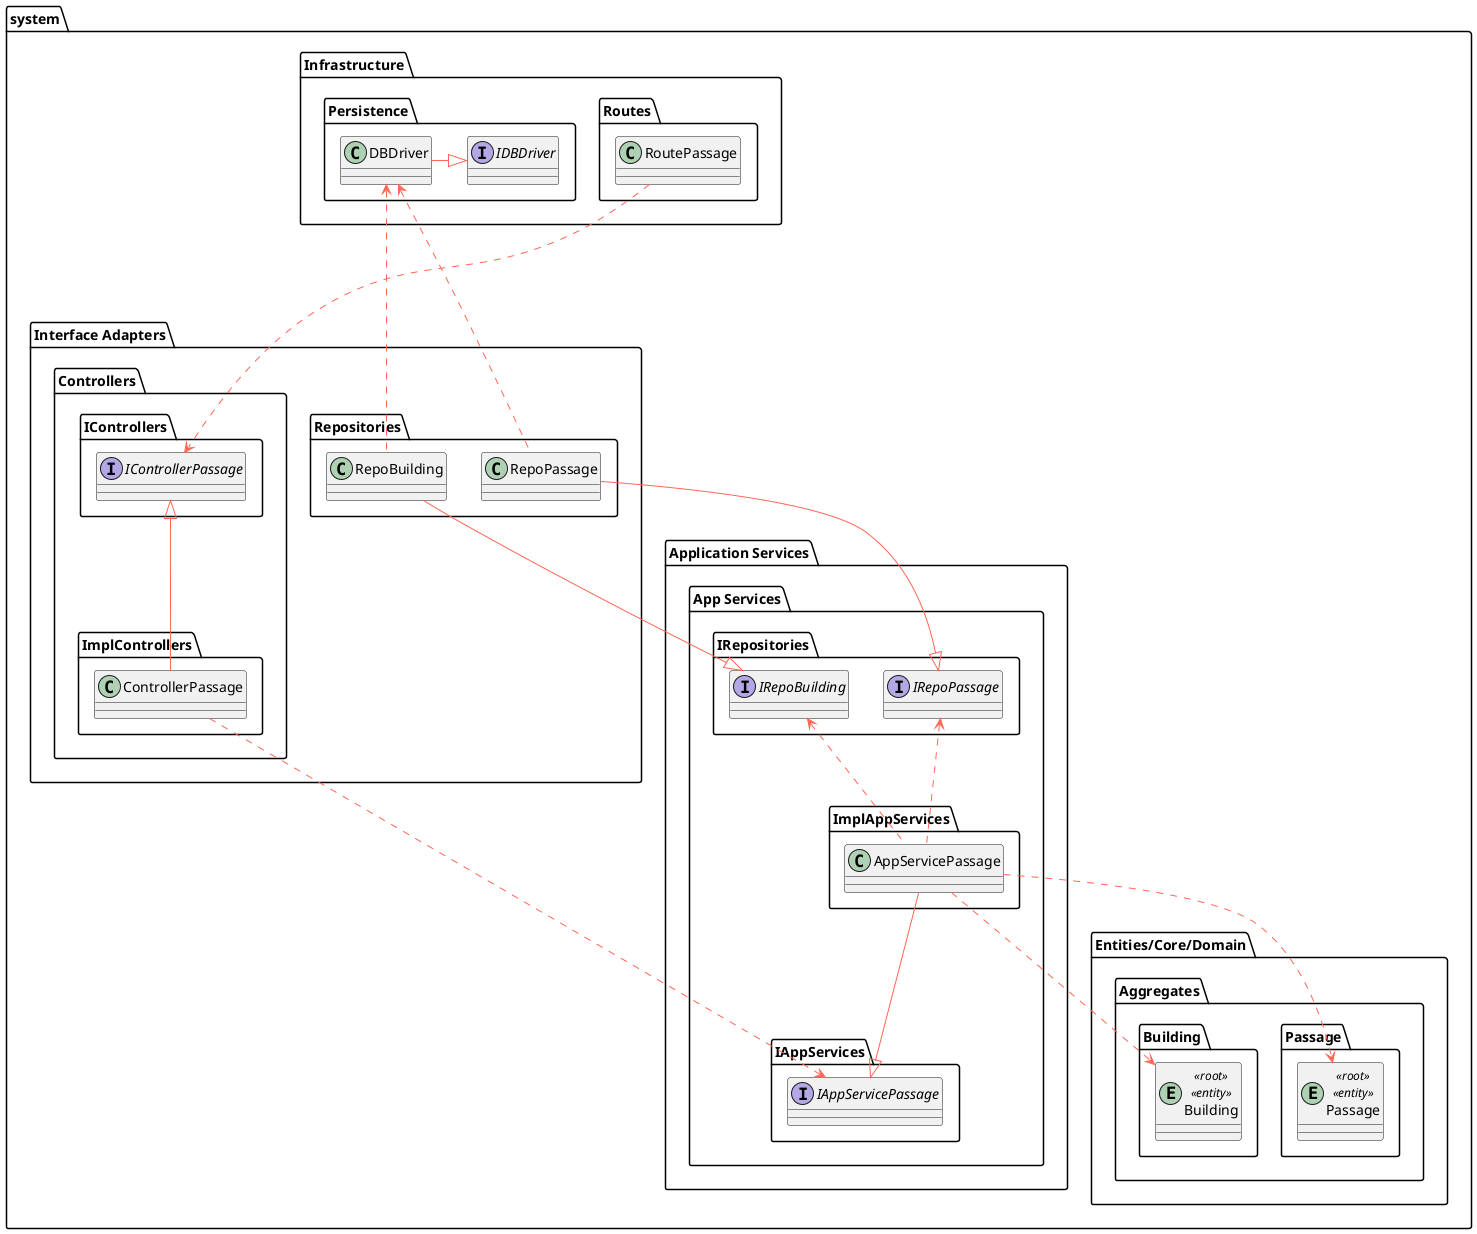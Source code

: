 @startuml

skinparam component {
    FontSize 16
    BackgroundColor<<Apache>> LightCoral
    BorderColor<<Apache>> #FF6655
    FontName Courier
    BorderColor black
    BackgroundColor DeepSkyBlue
    ArrowFontName Impact
    ArrowColor #FF6655
}

package system {
    package "Infrastructure" {
        package "Routes" {
            class RoutePassage
        }

        package "Persistence" {
            interface IDBDriver
            class DBDriver
        }

        DBDriver -right-|> IDBDriver
    }

    package "Interface Adapters" {
        package "Controllers" {
            package "IControllers" {
                interface IControllerPassage
            }

            package "ImplControllers" {
                class ControllerPassage
            }
            ControllerPassage -up-|> IControllerPassage
        }

        package "Repositories" {
            class RepoBuilding
            class RepoPassage
        }

        RepoBuilding .up.> DBDriver
        RepoPassage .up.> DBDriver

        RoutePassage ....> IControllerPassage
    }

    package "Application Services" {
        package "App Services" {
            package "IAppServices" {
                interface IAppServicePassage
            }

            package "ImplAppServices" {
                class AppServicePassage
            }

            AppServicePassage --|> IAppServicePassage

            package "IRepositories" {
                interface IRepoBuilding
                interface IRepoPassage
            }

            RepoBuilding --|> IRepoBuilding
            RepoPassage --|> IRepoPassage
        }

        ControllerPassage ..> IAppServicePassage

        AppServicePassage .up.> IRepoBuilding
        AppServicePassage .up.> IRepoPassage
    }

    package "Entities/Core/Domain" {
        package "Aggregates" {

            package "Passage" as a_Passage {
                entity Passage <<root>> <<entity>>
            }

            package "Building" as a_building {
                entity Building <<root>> <<entity>>
            }

        }


        AppServicePassage ..> Passage
        AppServicePassage ..> Building

        'package "Services" {
        '}
    }
}

@enduml

